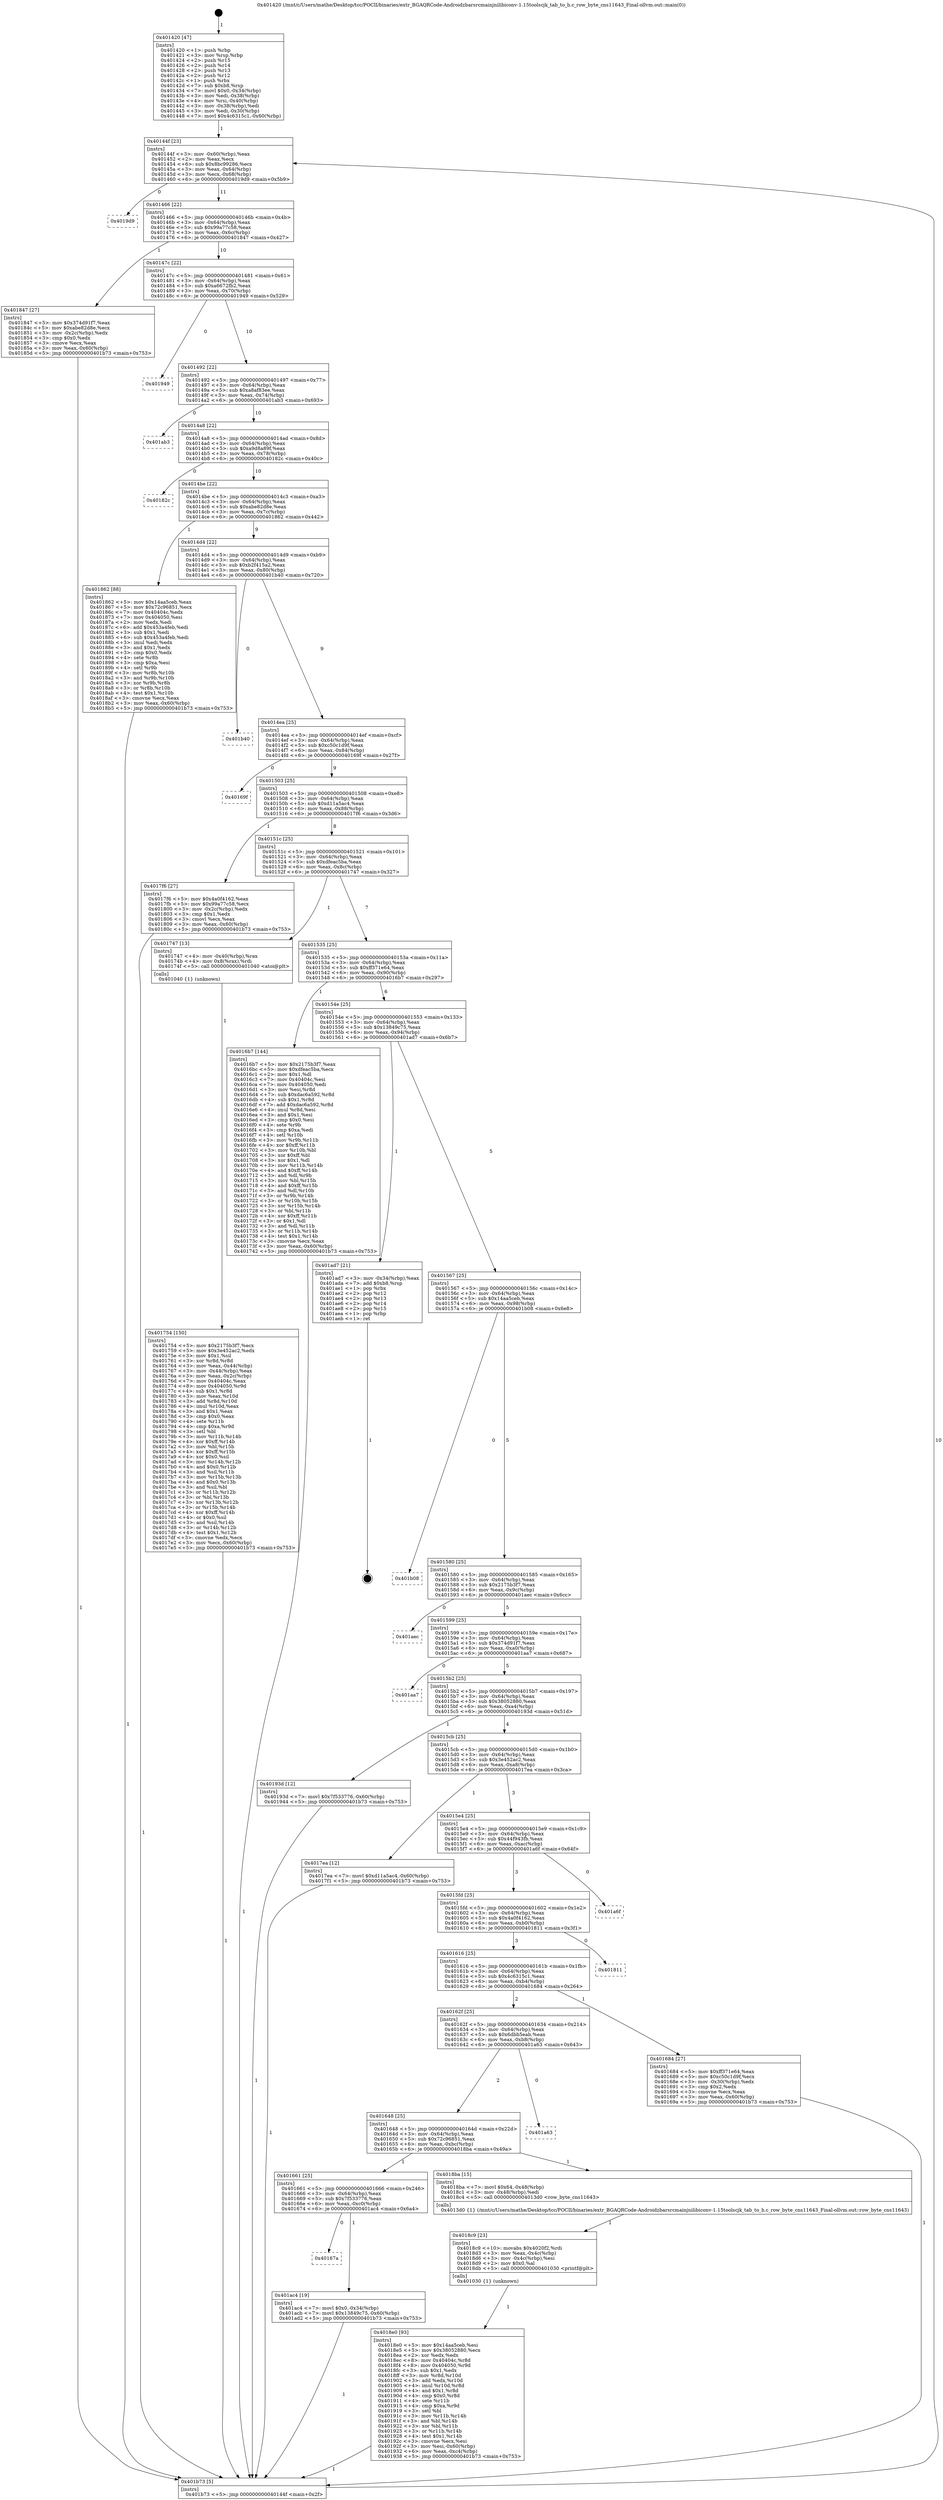 digraph "0x401420" {
  label = "0x401420 (/mnt/c/Users/mathe/Desktop/tcc/POCII/binaries/extr_BGAQRCode-Androidzbarsrcmainjnilibiconv-1.15toolscjk_tab_to_h.c_row_byte_cns11643_Final-ollvm.out::main(0))"
  labelloc = "t"
  node[shape=record]

  Entry [label="",width=0.3,height=0.3,shape=circle,fillcolor=black,style=filled]
  "0x40144f" [label="{
     0x40144f [23]\l
     | [instrs]\l
     &nbsp;&nbsp;0x40144f \<+3\>: mov -0x60(%rbp),%eax\l
     &nbsp;&nbsp;0x401452 \<+2\>: mov %eax,%ecx\l
     &nbsp;&nbsp;0x401454 \<+6\>: sub $0x8bc99286,%ecx\l
     &nbsp;&nbsp;0x40145a \<+3\>: mov %eax,-0x64(%rbp)\l
     &nbsp;&nbsp;0x40145d \<+3\>: mov %ecx,-0x68(%rbp)\l
     &nbsp;&nbsp;0x401460 \<+6\>: je 00000000004019d9 \<main+0x5b9\>\l
  }"]
  "0x4019d9" [label="{
     0x4019d9\l
  }", style=dashed]
  "0x401466" [label="{
     0x401466 [22]\l
     | [instrs]\l
     &nbsp;&nbsp;0x401466 \<+5\>: jmp 000000000040146b \<main+0x4b\>\l
     &nbsp;&nbsp;0x40146b \<+3\>: mov -0x64(%rbp),%eax\l
     &nbsp;&nbsp;0x40146e \<+5\>: sub $0x99a77c58,%eax\l
     &nbsp;&nbsp;0x401473 \<+3\>: mov %eax,-0x6c(%rbp)\l
     &nbsp;&nbsp;0x401476 \<+6\>: je 0000000000401847 \<main+0x427\>\l
  }"]
  Exit [label="",width=0.3,height=0.3,shape=circle,fillcolor=black,style=filled,peripheries=2]
  "0x401847" [label="{
     0x401847 [27]\l
     | [instrs]\l
     &nbsp;&nbsp;0x401847 \<+5\>: mov $0x374d91f7,%eax\l
     &nbsp;&nbsp;0x40184c \<+5\>: mov $0xabe82d8e,%ecx\l
     &nbsp;&nbsp;0x401851 \<+3\>: mov -0x2c(%rbp),%edx\l
     &nbsp;&nbsp;0x401854 \<+3\>: cmp $0x0,%edx\l
     &nbsp;&nbsp;0x401857 \<+3\>: cmove %ecx,%eax\l
     &nbsp;&nbsp;0x40185a \<+3\>: mov %eax,-0x60(%rbp)\l
     &nbsp;&nbsp;0x40185d \<+5\>: jmp 0000000000401b73 \<main+0x753\>\l
  }"]
  "0x40147c" [label="{
     0x40147c [22]\l
     | [instrs]\l
     &nbsp;&nbsp;0x40147c \<+5\>: jmp 0000000000401481 \<main+0x61\>\l
     &nbsp;&nbsp;0x401481 \<+3\>: mov -0x64(%rbp),%eax\l
     &nbsp;&nbsp;0x401484 \<+5\>: sub $0xa6672fb2,%eax\l
     &nbsp;&nbsp;0x401489 \<+3\>: mov %eax,-0x70(%rbp)\l
     &nbsp;&nbsp;0x40148c \<+6\>: je 0000000000401949 \<main+0x529\>\l
  }"]
  "0x40167a" [label="{
     0x40167a\l
  }", style=dashed]
  "0x401949" [label="{
     0x401949\l
  }", style=dashed]
  "0x401492" [label="{
     0x401492 [22]\l
     | [instrs]\l
     &nbsp;&nbsp;0x401492 \<+5\>: jmp 0000000000401497 \<main+0x77\>\l
     &nbsp;&nbsp;0x401497 \<+3\>: mov -0x64(%rbp),%eax\l
     &nbsp;&nbsp;0x40149a \<+5\>: sub $0xa8af83ee,%eax\l
     &nbsp;&nbsp;0x40149f \<+3\>: mov %eax,-0x74(%rbp)\l
     &nbsp;&nbsp;0x4014a2 \<+6\>: je 0000000000401ab3 \<main+0x693\>\l
  }"]
  "0x401ac4" [label="{
     0x401ac4 [19]\l
     | [instrs]\l
     &nbsp;&nbsp;0x401ac4 \<+7\>: movl $0x0,-0x34(%rbp)\l
     &nbsp;&nbsp;0x401acb \<+7\>: movl $0x13849c75,-0x60(%rbp)\l
     &nbsp;&nbsp;0x401ad2 \<+5\>: jmp 0000000000401b73 \<main+0x753\>\l
  }"]
  "0x401ab3" [label="{
     0x401ab3\l
  }", style=dashed]
  "0x4014a8" [label="{
     0x4014a8 [22]\l
     | [instrs]\l
     &nbsp;&nbsp;0x4014a8 \<+5\>: jmp 00000000004014ad \<main+0x8d\>\l
     &nbsp;&nbsp;0x4014ad \<+3\>: mov -0x64(%rbp),%eax\l
     &nbsp;&nbsp;0x4014b0 \<+5\>: sub $0xa9d8a89f,%eax\l
     &nbsp;&nbsp;0x4014b5 \<+3\>: mov %eax,-0x78(%rbp)\l
     &nbsp;&nbsp;0x4014b8 \<+6\>: je 000000000040182c \<main+0x40c\>\l
  }"]
  "0x4018e0" [label="{
     0x4018e0 [93]\l
     | [instrs]\l
     &nbsp;&nbsp;0x4018e0 \<+5\>: mov $0x14aa5ceb,%esi\l
     &nbsp;&nbsp;0x4018e5 \<+5\>: mov $0x38052880,%ecx\l
     &nbsp;&nbsp;0x4018ea \<+2\>: xor %edx,%edx\l
     &nbsp;&nbsp;0x4018ec \<+8\>: mov 0x40404c,%r8d\l
     &nbsp;&nbsp;0x4018f4 \<+8\>: mov 0x404050,%r9d\l
     &nbsp;&nbsp;0x4018fc \<+3\>: sub $0x1,%edx\l
     &nbsp;&nbsp;0x4018ff \<+3\>: mov %r8d,%r10d\l
     &nbsp;&nbsp;0x401902 \<+3\>: add %edx,%r10d\l
     &nbsp;&nbsp;0x401905 \<+4\>: imul %r10d,%r8d\l
     &nbsp;&nbsp;0x401909 \<+4\>: and $0x1,%r8d\l
     &nbsp;&nbsp;0x40190d \<+4\>: cmp $0x0,%r8d\l
     &nbsp;&nbsp;0x401911 \<+4\>: sete %r11b\l
     &nbsp;&nbsp;0x401915 \<+4\>: cmp $0xa,%r9d\l
     &nbsp;&nbsp;0x401919 \<+3\>: setl %bl\l
     &nbsp;&nbsp;0x40191c \<+3\>: mov %r11b,%r14b\l
     &nbsp;&nbsp;0x40191f \<+3\>: and %bl,%r14b\l
     &nbsp;&nbsp;0x401922 \<+3\>: xor %bl,%r11b\l
     &nbsp;&nbsp;0x401925 \<+3\>: or %r11b,%r14b\l
     &nbsp;&nbsp;0x401928 \<+4\>: test $0x1,%r14b\l
     &nbsp;&nbsp;0x40192c \<+3\>: cmovne %ecx,%esi\l
     &nbsp;&nbsp;0x40192f \<+3\>: mov %esi,-0x60(%rbp)\l
     &nbsp;&nbsp;0x401932 \<+6\>: mov %eax,-0xc4(%rbp)\l
     &nbsp;&nbsp;0x401938 \<+5\>: jmp 0000000000401b73 \<main+0x753\>\l
  }"]
  "0x40182c" [label="{
     0x40182c\l
  }", style=dashed]
  "0x4014be" [label="{
     0x4014be [22]\l
     | [instrs]\l
     &nbsp;&nbsp;0x4014be \<+5\>: jmp 00000000004014c3 \<main+0xa3\>\l
     &nbsp;&nbsp;0x4014c3 \<+3\>: mov -0x64(%rbp),%eax\l
     &nbsp;&nbsp;0x4014c6 \<+5\>: sub $0xabe82d8e,%eax\l
     &nbsp;&nbsp;0x4014cb \<+3\>: mov %eax,-0x7c(%rbp)\l
     &nbsp;&nbsp;0x4014ce \<+6\>: je 0000000000401862 \<main+0x442\>\l
  }"]
  "0x4018c9" [label="{
     0x4018c9 [23]\l
     | [instrs]\l
     &nbsp;&nbsp;0x4018c9 \<+10\>: movabs $0x4020f2,%rdi\l
     &nbsp;&nbsp;0x4018d3 \<+3\>: mov %eax,-0x4c(%rbp)\l
     &nbsp;&nbsp;0x4018d6 \<+3\>: mov -0x4c(%rbp),%esi\l
     &nbsp;&nbsp;0x4018d9 \<+2\>: mov $0x0,%al\l
     &nbsp;&nbsp;0x4018db \<+5\>: call 0000000000401030 \<printf@plt\>\l
     | [calls]\l
     &nbsp;&nbsp;0x401030 \{1\} (unknown)\l
  }"]
  "0x401862" [label="{
     0x401862 [88]\l
     | [instrs]\l
     &nbsp;&nbsp;0x401862 \<+5\>: mov $0x14aa5ceb,%eax\l
     &nbsp;&nbsp;0x401867 \<+5\>: mov $0x72c96851,%ecx\l
     &nbsp;&nbsp;0x40186c \<+7\>: mov 0x40404c,%edx\l
     &nbsp;&nbsp;0x401873 \<+7\>: mov 0x404050,%esi\l
     &nbsp;&nbsp;0x40187a \<+2\>: mov %edx,%edi\l
     &nbsp;&nbsp;0x40187c \<+6\>: add $0x453a4feb,%edi\l
     &nbsp;&nbsp;0x401882 \<+3\>: sub $0x1,%edi\l
     &nbsp;&nbsp;0x401885 \<+6\>: sub $0x453a4feb,%edi\l
     &nbsp;&nbsp;0x40188b \<+3\>: imul %edi,%edx\l
     &nbsp;&nbsp;0x40188e \<+3\>: and $0x1,%edx\l
     &nbsp;&nbsp;0x401891 \<+3\>: cmp $0x0,%edx\l
     &nbsp;&nbsp;0x401894 \<+4\>: sete %r8b\l
     &nbsp;&nbsp;0x401898 \<+3\>: cmp $0xa,%esi\l
     &nbsp;&nbsp;0x40189b \<+4\>: setl %r9b\l
     &nbsp;&nbsp;0x40189f \<+3\>: mov %r8b,%r10b\l
     &nbsp;&nbsp;0x4018a2 \<+3\>: and %r9b,%r10b\l
     &nbsp;&nbsp;0x4018a5 \<+3\>: xor %r9b,%r8b\l
     &nbsp;&nbsp;0x4018a8 \<+3\>: or %r8b,%r10b\l
     &nbsp;&nbsp;0x4018ab \<+4\>: test $0x1,%r10b\l
     &nbsp;&nbsp;0x4018af \<+3\>: cmovne %ecx,%eax\l
     &nbsp;&nbsp;0x4018b2 \<+3\>: mov %eax,-0x60(%rbp)\l
     &nbsp;&nbsp;0x4018b5 \<+5\>: jmp 0000000000401b73 \<main+0x753\>\l
  }"]
  "0x4014d4" [label="{
     0x4014d4 [22]\l
     | [instrs]\l
     &nbsp;&nbsp;0x4014d4 \<+5\>: jmp 00000000004014d9 \<main+0xb9\>\l
     &nbsp;&nbsp;0x4014d9 \<+3\>: mov -0x64(%rbp),%eax\l
     &nbsp;&nbsp;0x4014dc \<+5\>: sub $0xb2f415a2,%eax\l
     &nbsp;&nbsp;0x4014e1 \<+3\>: mov %eax,-0x80(%rbp)\l
     &nbsp;&nbsp;0x4014e4 \<+6\>: je 0000000000401b40 \<main+0x720\>\l
  }"]
  "0x401661" [label="{
     0x401661 [25]\l
     | [instrs]\l
     &nbsp;&nbsp;0x401661 \<+5\>: jmp 0000000000401666 \<main+0x246\>\l
     &nbsp;&nbsp;0x401666 \<+3\>: mov -0x64(%rbp),%eax\l
     &nbsp;&nbsp;0x401669 \<+5\>: sub $0x7f533776,%eax\l
     &nbsp;&nbsp;0x40166e \<+6\>: mov %eax,-0xc0(%rbp)\l
     &nbsp;&nbsp;0x401674 \<+6\>: je 0000000000401ac4 \<main+0x6a4\>\l
  }"]
  "0x401b40" [label="{
     0x401b40\l
  }", style=dashed]
  "0x4014ea" [label="{
     0x4014ea [25]\l
     | [instrs]\l
     &nbsp;&nbsp;0x4014ea \<+5\>: jmp 00000000004014ef \<main+0xcf\>\l
     &nbsp;&nbsp;0x4014ef \<+3\>: mov -0x64(%rbp),%eax\l
     &nbsp;&nbsp;0x4014f2 \<+5\>: sub $0xc50c1d9f,%eax\l
     &nbsp;&nbsp;0x4014f7 \<+6\>: mov %eax,-0x84(%rbp)\l
     &nbsp;&nbsp;0x4014fd \<+6\>: je 000000000040169f \<main+0x27f\>\l
  }"]
  "0x4018ba" [label="{
     0x4018ba [15]\l
     | [instrs]\l
     &nbsp;&nbsp;0x4018ba \<+7\>: movl $0x64,-0x48(%rbp)\l
     &nbsp;&nbsp;0x4018c1 \<+3\>: mov -0x48(%rbp),%edi\l
     &nbsp;&nbsp;0x4018c4 \<+5\>: call 00000000004013d0 \<row_byte_cns11643\>\l
     | [calls]\l
     &nbsp;&nbsp;0x4013d0 \{1\} (/mnt/c/Users/mathe/Desktop/tcc/POCII/binaries/extr_BGAQRCode-Androidzbarsrcmainjnilibiconv-1.15toolscjk_tab_to_h.c_row_byte_cns11643_Final-ollvm.out::row_byte_cns11643)\l
  }"]
  "0x40169f" [label="{
     0x40169f\l
  }", style=dashed]
  "0x401503" [label="{
     0x401503 [25]\l
     | [instrs]\l
     &nbsp;&nbsp;0x401503 \<+5\>: jmp 0000000000401508 \<main+0xe8\>\l
     &nbsp;&nbsp;0x401508 \<+3\>: mov -0x64(%rbp),%eax\l
     &nbsp;&nbsp;0x40150b \<+5\>: sub $0xd11a5ac4,%eax\l
     &nbsp;&nbsp;0x401510 \<+6\>: mov %eax,-0x88(%rbp)\l
     &nbsp;&nbsp;0x401516 \<+6\>: je 00000000004017f6 \<main+0x3d6\>\l
  }"]
  "0x401648" [label="{
     0x401648 [25]\l
     | [instrs]\l
     &nbsp;&nbsp;0x401648 \<+5\>: jmp 000000000040164d \<main+0x22d\>\l
     &nbsp;&nbsp;0x40164d \<+3\>: mov -0x64(%rbp),%eax\l
     &nbsp;&nbsp;0x401650 \<+5\>: sub $0x72c96851,%eax\l
     &nbsp;&nbsp;0x401655 \<+6\>: mov %eax,-0xbc(%rbp)\l
     &nbsp;&nbsp;0x40165b \<+6\>: je 00000000004018ba \<main+0x49a\>\l
  }"]
  "0x4017f6" [label="{
     0x4017f6 [27]\l
     | [instrs]\l
     &nbsp;&nbsp;0x4017f6 \<+5\>: mov $0x4a0f4162,%eax\l
     &nbsp;&nbsp;0x4017fb \<+5\>: mov $0x99a77c58,%ecx\l
     &nbsp;&nbsp;0x401800 \<+3\>: mov -0x2c(%rbp),%edx\l
     &nbsp;&nbsp;0x401803 \<+3\>: cmp $0x1,%edx\l
     &nbsp;&nbsp;0x401806 \<+3\>: cmovl %ecx,%eax\l
     &nbsp;&nbsp;0x401809 \<+3\>: mov %eax,-0x60(%rbp)\l
     &nbsp;&nbsp;0x40180c \<+5\>: jmp 0000000000401b73 \<main+0x753\>\l
  }"]
  "0x40151c" [label="{
     0x40151c [25]\l
     | [instrs]\l
     &nbsp;&nbsp;0x40151c \<+5\>: jmp 0000000000401521 \<main+0x101\>\l
     &nbsp;&nbsp;0x401521 \<+3\>: mov -0x64(%rbp),%eax\l
     &nbsp;&nbsp;0x401524 \<+5\>: sub $0xdfeac5ba,%eax\l
     &nbsp;&nbsp;0x401529 \<+6\>: mov %eax,-0x8c(%rbp)\l
     &nbsp;&nbsp;0x40152f \<+6\>: je 0000000000401747 \<main+0x327\>\l
  }"]
  "0x401a63" [label="{
     0x401a63\l
  }", style=dashed]
  "0x401747" [label="{
     0x401747 [13]\l
     | [instrs]\l
     &nbsp;&nbsp;0x401747 \<+4\>: mov -0x40(%rbp),%rax\l
     &nbsp;&nbsp;0x40174b \<+4\>: mov 0x8(%rax),%rdi\l
     &nbsp;&nbsp;0x40174f \<+5\>: call 0000000000401040 \<atoi@plt\>\l
     | [calls]\l
     &nbsp;&nbsp;0x401040 \{1\} (unknown)\l
  }"]
  "0x401535" [label="{
     0x401535 [25]\l
     | [instrs]\l
     &nbsp;&nbsp;0x401535 \<+5\>: jmp 000000000040153a \<main+0x11a\>\l
     &nbsp;&nbsp;0x40153a \<+3\>: mov -0x64(%rbp),%eax\l
     &nbsp;&nbsp;0x40153d \<+5\>: sub $0xff371e64,%eax\l
     &nbsp;&nbsp;0x401542 \<+6\>: mov %eax,-0x90(%rbp)\l
     &nbsp;&nbsp;0x401548 \<+6\>: je 00000000004016b7 \<main+0x297\>\l
  }"]
  "0x401754" [label="{
     0x401754 [150]\l
     | [instrs]\l
     &nbsp;&nbsp;0x401754 \<+5\>: mov $0x2175b3f7,%ecx\l
     &nbsp;&nbsp;0x401759 \<+5\>: mov $0x3e452ac2,%edx\l
     &nbsp;&nbsp;0x40175e \<+3\>: mov $0x1,%sil\l
     &nbsp;&nbsp;0x401761 \<+3\>: xor %r8d,%r8d\l
     &nbsp;&nbsp;0x401764 \<+3\>: mov %eax,-0x44(%rbp)\l
     &nbsp;&nbsp;0x401767 \<+3\>: mov -0x44(%rbp),%eax\l
     &nbsp;&nbsp;0x40176a \<+3\>: mov %eax,-0x2c(%rbp)\l
     &nbsp;&nbsp;0x40176d \<+7\>: mov 0x40404c,%eax\l
     &nbsp;&nbsp;0x401774 \<+8\>: mov 0x404050,%r9d\l
     &nbsp;&nbsp;0x40177c \<+4\>: sub $0x1,%r8d\l
     &nbsp;&nbsp;0x401780 \<+3\>: mov %eax,%r10d\l
     &nbsp;&nbsp;0x401783 \<+3\>: add %r8d,%r10d\l
     &nbsp;&nbsp;0x401786 \<+4\>: imul %r10d,%eax\l
     &nbsp;&nbsp;0x40178a \<+3\>: and $0x1,%eax\l
     &nbsp;&nbsp;0x40178d \<+3\>: cmp $0x0,%eax\l
     &nbsp;&nbsp;0x401790 \<+4\>: sete %r11b\l
     &nbsp;&nbsp;0x401794 \<+4\>: cmp $0xa,%r9d\l
     &nbsp;&nbsp;0x401798 \<+3\>: setl %bl\l
     &nbsp;&nbsp;0x40179b \<+3\>: mov %r11b,%r14b\l
     &nbsp;&nbsp;0x40179e \<+4\>: xor $0xff,%r14b\l
     &nbsp;&nbsp;0x4017a2 \<+3\>: mov %bl,%r15b\l
     &nbsp;&nbsp;0x4017a5 \<+4\>: xor $0xff,%r15b\l
     &nbsp;&nbsp;0x4017a9 \<+4\>: xor $0x0,%sil\l
     &nbsp;&nbsp;0x4017ad \<+3\>: mov %r14b,%r12b\l
     &nbsp;&nbsp;0x4017b0 \<+4\>: and $0x0,%r12b\l
     &nbsp;&nbsp;0x4017b4 \<+3\>: and %sil,%r11b\l
     &nbsp;&nbsp;0x4017b7 \<+3\>: mov %r15b,%r13b\l
     &nbsp;&nbsp;0x4017ba \<+4\>: and $0x0,%r13b\l
     &nbsp;&nbsp;0x4017be \<+3\>: and %sil,%bl\l
     &nbsp;&nbsp;0x4017c1 \<+3\>: or %r11b,%r12b\l
     &nbsp;&nbsp;0x4017c4 \<+3\>: or %bl,%r13b\l
     &nbsp;&nbsp;0x4017c7 \<+3\>: xor %r13b,%r12b\l
     &nbsp;&nbsp;0x4017ca \<+3\>: or %r15b,%r14b\l
     &nbsp;&nbsp;0x4017cd \<+4\>: xor $0xff,%r14b\l
     &nbsp;&nbsp;0x4017d1 \<+4\>: or $0x0,%sil\l
     &nbsp;&nbsp;0x4017d5 \<+3\>: and %sil,%r14b\l
     &nbsp;&nbsp;0x4017d8 \<+3\>: or %r14b,%r12b\l
     &nbsp;&nbsp;0x4017db \<+4\>: test $0x1,%r12b\l
     &nbsp;&nbsp;0x4017df \<+3\>: cmovne %edx,%ecx\l
     &nbsp;&nbsp;0x4017e2 \<+3\>: mov %ecx,-0x60(%rbp)\l
     &nbsp;&nbsp;0x4017e5 \<+5\>: jmp 0000000000401b73 \<main+0x753\>\l
  }"]
  "0x4016b7" [label="{
     0x4016b7 [144]\l
     | [instrs]\l
     &nbsp;&nbsp;0x4016b7 \<+5\>: mov $0x2175b3f7,%eax\l
     &nbsp;&nbsp;0x4016bc \<+5\>: mov $0xdfeac5ba,%ecx\l
     &nbsp;&nbsp;0x4016c1 \<+2\>: mov $0x1,%dl\l
     &nbsp;&nbsp;0x4016c3 \<+7\>: mov 0x40404c,%esi\l
     &nbsp;&nbsp;0x4016ca \<+7\>: mov 0x404050,%edi\l
     &nbsp;&nbsp;0x4016d1 \<+3\>: mov %esi,%r8d\l
     &nbsp;&nbsp;0x4016d4 \<+7\>: sub $0xdac6a592,%r8d\l
     &nbsp;&nbsp;0x4016db \<+4\>: sub $0x1,%r8d\l
     &nbsp;&nbsp;0x4016df \<+7\>: add $0xdac6a592,%r8d\l
     &nbsp;&nbsp;0x4016e6 \<+4\>: imul %r8d,%esi\l
     &nbsp;&nbsp;0x4016ea \<+3\>: and $0x1,%esi\l
     &nbsp;&nbsp;0x4016ed \<+3\>: cmp $0x0,%esi\l
     &nbsp;&nbsp;0x4016f0 \<+4\>: sete %r9b\l
     &nbsp;&nbsp;0x4016f4 \<+3\>: cmp $0xa,%edi\l
     &nbsp;&nbsp;0x4016f7 \<+4\>: setl %r10b\l
     &nbsp;&nbsp;0x4016fb \<+3\>: mov %r9b,%r11b\l
     &nbsp;&nbsp;0x4016fe \<+4\>: xor $0xff,%r11b\l
     &nbsp;&nbsp;0x401702 \<+3\>: mov %r10b,%bl\l
     &nbsp;&nbsp;0x401705 \<+3\>: xor $0xff,%bl\l
     &nbsp;&nbsp;0x401708 \<+3\>: xor $0x1,%dl\l
     &nbsp;&nbsp;0x40170b \<+3\>: mov %r11b,%r14b\l
     &nbsp;&nbsp;0x40170e \<+4\>: and $0xff,%r14b\l
     &nbsp;&nbsp;0x401712 \<+3\>: and %dl,%r9b\l
     &nbsp;&nbsp;0x401715 \<+3\>: mov %bl,%r15b\l
     &nbsp;&nbsp;0x401718 \<+4\>: and $0xff,%r15b\l
     &nbsp;&nbsp;0x40171c \<+3\>: and %dl,%r10b\l
     &nbsp;&nbsp;0x40171f \<+3\>: or %r9b,%r14b\l
     &nbsp;&nbsp;0x401722 \<+3\>: or %r10b,%r15b\l
     &nbsp;&nbsp;0x401725 \<+3\>: xor %r15b,%r14b\l
     &nbsp;&nbsp;0x401728 \<+3\>: or %bl,%r11b\l
     &nbsp;&nbsp;0x40172b \<+4\>: xor $0xff,%r11b\l
     &nbsp;&nbsp;0x40172f \<+3\>: or $0x1,%dl\l
     &nbsp;&nbsp;0x401732 \<+3\>: and %dl,%r11b\l
     &nbsp;&nbsp;0x401735 \<+3\>: or %r11b,%r14b\l
     &nbsp;&nbsp;0x401738 \<+4\>: test $0x1,%r14b\l
     &nbsp;&nbsp;0x40173c \<+3\>: cmovne %ecx,%eax\l
     &nbsp;&nbsp;0x40173f \<+3\>: mov %eax,-0x60(%rbp)\l
     &nbsp;&nbsp;0x401742 \<+5\>: jmp 0000000000401b73 \<main+0x753\>\l
  }"]
  "0x40154e" [label="{
     0x40154e [25]\l
     | [instrs]\l
     &nbsp;&nbsp;0x40154e \<+5\>: jmp 0000000000401553 \<main+0x133\>\l
     &nbsp;&nbsp;0x401553 \<+3\>: mov -0x64(%rbp),%eax\l
     &nbsp;&nbsp;0x401556 \<+5\>: sub $0x13849c75,%eax\l
     &nbsp;&nbsp;0x40155b \<+6\>: mov %eax,-0x94(%rbp)\l
     &nbsp;&nbsp;0x401561 \<+6\>: je 0000000000401ad7 \<main+0x6b7\>\l
  }"]
  "0x401420" [label="{
     0x401420 [47]\l
     | [instrs]\l
     &nbsp;&nbsp;0x401420 \<+1\>: push %rbp\l
     &nbsp;&nbsp;0x401421 \<+3\>: mov %rsp,%rbp\l
     &nbsp;&nbsp;0x401424 \<+2\>: push %r15\l
     &nbsp;&nbsp;0x401426 \<+2\>: push %r14\l
     &nbsp;&nbsp;0x401428 \<+2\>: push %r13\l
     &nbsp;&nbsp;0x40142a \<+2\>: push %r12\l
     &nbsp;&nbsp;0x40142c \<+1\>: push %rbx\l
     &nbsp;&nbsp;0x40142d \<+7\>: sub $0xb8,%rsp\l
     &nbsp;&nbsp;0x401434 \<+7\>: movl $0x0,-0x34(%rbp)\l
     &nbsp;&nbsp;0x40143b \<+3\>: mov %edi,-0x38(%rbp)\l
     &nbsp;&nbsp;0x40143e \<+4\>: mov %rsi,-0x40(%rbp)\l
     &nbsp;&nbsp;0x401442 \<+3\>: mov -0x38(%rbp),%edi\l
     &nbsp;&nbsp;0x401445 \<+3\>: mov %edi,-0x30(%rbp)\l
     &nbsp;&nbsp;0x401448 \<+7\>: movl $0x4c6315c1,-0x60(%rbp)\l
  }"]
  "0x401ad7" [label="{
     0x401ad7 [21]\l
     | [instrs]\l
     &nbsp;&nbsp;0x401ad7 \<+3\>: mov -0x34(%rbp),%eax\l
     &nbsp;&nbsp;0x401ada \<+7\>: add $0xb8,%rsp\l
     &nbsp;&nbsp;0x401ae1 \<+1\>: pop %rbx\l
     &nbsp;&nbsp;0x401ae2 \<+2\>: pop %r12\l
     &nbsp;&nbsp;0x401ae4 \<+2\>: pop %r13\l
     &nbsp;&nbsp;0x401ae6 \<+2\>: pop %r14\l
     &nbsp;&nbsp;0x401ae8 \<+2\>: pop %r15\l
     &nbsp;&nbsp;0x401aea \<+1\>: pop %rbp\l
     &nbsp;&nbsp;0x401aeb \<+1\>: ret\l
  }"]
  "0x401567" [label="{
     0x401567 [25]\l
     | [instrs]\l
     &nbsp;&nbsp;0x401567 \<+5\>: jmp 000000000040156c \<main+0x14c\>\l
     &nbsp;&nbsp;0x40156c \<+3\>: mov -0x64(%rbp),%eax\l
     &nbsp;&nbsp;0x40156f \<+5\>: sub $0x14aa5ceb,%eax\l
     &nbsp;&nbsp;0x401574 \<+6\>: mov %eax,-0x98(%rbp)\l
     &nbsp;&nbsp;0x40157a \<+6\>: je 0000000000401b08 \<main+0x6e8\>\l
  }"]
  "0x401b73" [label="{
     0x401b73 [5]\l
     | [instrs]\l
     &nbsp;&nbsp;0x401b73 \<+5\>: jmp 000000000040144f \<main+0x2f\>\l
  }"]
  "0x401b08" [label="{
     0x401b08\l
  }", style=dashed]
  "0x401580" [label="{
     0x401580 [25]\l
     | [instrs]\l
     &nbsp;&nbsp;0x401580 \<+5\>: jmp 0000000000401585 \<main+0x165\>\l
     &nbsp;&nbsp;0x401585 \<+3\>: mov -0x64(%rbp),%eax\l
     &nbsp;&nbsp;0x401588 \<+5\>: sub $0x2175b3f7,%eax\l
     &nbsp;&nbsp;0x40158d \<+6\>: mov %eax,-0x9c(%rbp)\l
     &nbsp;&nbsp;0x401593 \<+6\>: je 0000000000401aec \<main+0x6cc\>\l
  }"]
  "0x40162f" [label="{
     0x40162f [25]\l
     | [instrs]\l
     &nbsp;&nbsp;0x40162f \<+5\>: jmp 0000000000401634 \<main+0x214\>\l
     &nbsp;&nbsp;0x401634 \<+3\>: mov -0x64(%rbp),%eax\l
     &nbsp;&nbsp;0x401637 \<+5\>: sub $0x6dbb5eab,%eax\l
     &nbsp;&nbsp;0x40163c \<+6\>: mov %eax,-0xb8(%rbp)\l
     &nbsp;&nbsp;0x401642 \<+6\>: je 0000000000401a63 \<main+0x643\>\l
  }"]
  "0x401aec" [label="{
     0x401aec\l
  }", style=dashed]
  "0x401599" [label="{
     0x401599 [25]\l
     | [instrs]\l
     &nbsp;&nbsp;0x401599 \<+5\>: jmp 000000000040159e \<main+0x17e\>\l
     &nbsp;&nbsp;0x40159e \<+3\>: mov -0x64(%rbp),%eax\l
     &nbsp;&nbsp;0x4015a1 \<+5\>: sub $0x374d91f7,%eax\l
     &nbsp;&nbsp;0x4015a6 \<+6\>: mov %eax,-0xa0(%rbp)\l
     &nbsp;&nbsp;0x4015ac \<+6\>: je 0000000000401aa7 \<main+0x687\>\l
  }"]
  "0x401684" [label="{
     0x401684 [27]\l
     | [instrs]\l
     &nbsp;&nbsp;0x401684 \<+5\>: mov $0xff371e64,%eax\l
     &nbsp;&nbsp;0x401689 \<+5\>: mov $0xc50c1d9f,%ecx\l
     &nbsp;&nbsp;0x40168e \<+3\>: mov -0x30(%rbp),%edx\l
     &nbsp;&nbsp;0x401691 \<+3\>: cmp $0x2,%edx\l
     &nbsp;&nbsp;0x401694 \<+3\>: cmovne %ecx,%eax\l
     &nbsp;&nbsp;0x401697 \<+3\>: mov %eax,-0x60(%rbp)\l
     &nbsp;&nbsp;0x40169a \<+5\>: jmp 0000000000401b73 \<main+0x753\>\l
  }"]
  "0x401aa7" [label="{
     0x401aa7\l
  }", style=dashed]
  "0x4015b2" [label="{
     0x4015b2 [25]\l
     | [instrs]\l
     &nbsp;&nbsp;0x4015b2 \<+5\>: jmp 00000000004015b7 \<main+0x197\>\l
     &nbsp;&nbsp;0x4015b7 \<+3\>: mov -0x64(%rbp),%eax\l
     &nbsp;&nbsp;0x4015ba \<+5\>: sub $0x38052880,%eax\l
     &nbsp;&nbsp;0x4015bf \<+6\>: mov %eax,-0xa4(%rbp)\l
     &nbsp;&nbsp;0x4015c5 \<+6\>: je 000000000040193d \<main+0x51d\>\l
  }"]
  "0x401616" [label="{
     0x401616 [25]\l
     | [instrs]\l
     &nbsp;&nbsp;0x401616 \<+5\>: jmp 000000000040161b \<main+0x1fb\>\l
     &nbsp;&nbsp;0x40161b \<+3\>: mov -0x64(%rbp),%eax\l
     &nbsp;&nbsp;0x40161e \<+5\>: sub $0x4c6315c1,%eax\l
     &nbsp;&nbsp;0x401623 \<+6\>: mov %eax,-0xb4(%rbp)\l
     &nbsp;&nbsp;0x401629 \<+6\>: je 0000000000401684 \<main+0x264\>\l
  }"]
  "0x40193d" [label="{
     0x40193d [12]\l
     | [instrs]\l
     &nbsp;&nbsp;0x40193d \<+7\>: movl $0x7f533776,-0x60(%rbp)\l
     &nbsp;&nbsp;0x401944 \<+5\>: jmp 0000000000401b73 \<main+0x753\>\l
  }"]
  "0x4015cb" [label="{
     0x4015cb [25]\l
     | [instrs]\l
     &nbsp;&nbsp;0x4015cb \<+5\>: jmp 00000000004015d0 \<main+0x1b0\>\l
     &nbsp;&nbsp;0x4015d0 \<+3\>: mov -0x64(%rbp),%eax\l
     &nbsp;&nbsp;0x4015d3 \<+5\>: sub $0x3e452ac2,%eax\l
     &nbsp;&nbsp;0x4015d8 \<+6\>: mov %eax,-0xa8(%rbp)\l
     &nbsp;&nbsp;0x4015de \<+6\>: je 00000000004017ea \<main+0x3ca\>\l
  }"]
  "0x401811" [label="{
     0x401811\l
  }", style=dashed]
  "0x4017ea" [label="{
     0x4017ea [12]\l
     | [instrs]\l
     &nbsp;&nbsp;0x4017ea \<+7\>: movl $0xd11a5ac4,-0x60(%rbp)\l
     &nbsp;&nbsp;0x4017f1 \<+5\>: jmp 0000000000401b73 \<main+0x753\>\l
  }"]
  "0x4015e4" [label="{
     0x4015e4 [25]\l
     | [instrs]\l
     &nbsp;&nbsp;0x4015e4 \<+5\>: jmp 00000000004015e9 \<main+0x1c9\>\l
     &nbsp;&nbsp;0x4015e9 \<+3\>: mov -0x64(%rbp),%eax\l
     &nbsp;&nbsp;0x4015ec \<+5\>: sub $0x44f943fb,%eax\l
     &nbsp;&nbsp;0x4015f1 \<+6\>: mov %eax,-0xac(%rbp)\l
     &nbsp;&nbsp;0x4015f7 \<+6\>: je 0000000000401a6f \<main+0x64f\>\l
  }"]
  "0x4015fd" [label="{
     0x4015fd [25]\l
     | [instrs]\l
     &nbsp;&nbsp;0x4015fd \<+5\>: jmp 0000000000401602 \<main+0x1e2\>\l
     &nbsp;&nbsp;0x401602 \<+3\>: mov -0x64(%rbp),%eax\l
     &nbsp;&nbsp;0x401605 \<+5\>: sub $0x4a0f4162,%eax\l
     &nbsp;&nbsp;0x40160a \<+6\>: mov %eax,-0xb0(%rbp)\l
     &nbsp;&nbsp;0x401610 \<+6\>: je 0000000000401811 \<main+0x3f1\>\l
  }"]
  "0x401a6f" [label="{
     0x401a6f\l
  }", style=dashed]
  Entry -> "0x401420" [label=" 1"]
  "0x40144f" -> "0x4019d9" [label=" 0"]
  "0x40144f" -> "0x401466" [label=" 11"]
  "0x401ad7" -> Exit [label=" 1"]
  "0x401466" -> "0x401847" [label=" 1"]
  "0x401466" -> "0x40147c" [label=" 10"]
  "0x401ac4" -> "0x401b73" [label=" 1"]
  "0x40147c" -> "0x401949" [label=" 0"]
  "0x40147c" -> "0x401492" [label=" 10"]
  "0x401661" -> "0x40167a" [label=" 0"]
  "0x401492" -> "0x401ab3" [label=" 0"]
  "0x401492" -> "0x4014a8" [label=" 10"]
  "0x401661" -> "0x401ac4" [label=" 1"]
  "0x4014a8" -> "0x40182c" [label=" 0"]
  "0x4014a8" -> "0x4014be" [label=" 10"]
  "0x40193d" -> "0x401b73" [label=" 1"]
  "0x4014be" -> "0x401862" [label=" 1"]
  "0x4014be" -> "0x4014d4" [label=" 9"]
  "0x4018e0" -> "0x401b73" [label=" 1"]
  "0x4014d4" -> "0x401b40" [label=" 0"]
  "0x4014d4" -> "0x4014ea" [label=" 9"]
  "0x4018c9" -> "0x4018e0" [label=" 1"]
  "0x4014ea" -> "0x40169f" [label=" 0"]
  "0x4014ea" -> "0x401503" [label=" 9"]
  "0x4018ba" -> "0x4018c9" [label=" 1"]
  "0x401503" -> "0x4017f6" [label=" 1"]
  "0x401503" -> "0x40151c" [label=" 8"]
  "0x401648" -> "0x4018ba" [label=" 1"]
  "0x40151c" -> "0x401747" [label=" 1"]
  "0x40151c" -> "0x401535" [label=" 7"]
  "0x401648" -> "0x401661" [label=" 1"]
  "0x401535" -> "0x4016b7" [label=" 1"]
  "0x401535" -> "0x40154e" [label=" 6"]
  "0x40162f" -> "0x401a63" [label=" 0"]
  "0x40154e" -> "0x401ad7" [label=" 1"]
  "0x40154e" -> "0x401567" [label=" 5"]
  "0x40162f" -> "0x401648" [label=" 2"]
  "0x401567" -> "0x401b08" [label=" 0"]
  "0x401567" -> "0x401580" [label=" 5"]
  "0x401862" -> "0x401b73" [label=" 1"]
  "0x401580" -> "0x401aec" [label=" 0"]
  "0x401580" -> "0x401599" [label=" 5"]
  "0x401847" -> "0x401b73" [label=" 1"]
  "0x401599" -> "0x401aa7" [label=" 0"]
  "0x401599" -> "0x4015b2" [label=" 5"]
  "0x4017f6" -> "0x401b73" [label=" 1"]
  "0x4015b2" -> "0x40193d" [label=" 1"]
  "0x4015b2" -> "0x4015cb" [label=" 4"]
  "0x401754" -> "0x401b73" [label=" 1"]
  "0x4015cb" -> "0x4017ea" [label=" 1"]
  "0x4015cb" -> "0x4015e4" [label=" 3"]
  "0x401747" -> "0x401754" [label=" 1"]
  "0x4015e4" -> "0x401a6f" [label=" 0"]
  "0x4015e4" -> "0x4015fd" [label=" 3"]
  "0x4016b7" -> "0x401b73" [label=" 1"]
  "0x4015fd" -> "0x401811" [label=" 0"]
  "0x4015fd" -> "0x401616" [label=" 3"]
  "0x4017ea" -> "0x401b73" [label=" 1"]
  "0x401616" -> "0x401684" [label=" 1"]
  "0x401616" -> "0x40162f" [label=" 2"]
  "0x401684" -> "0x401b73" [label=" 1"]
  "0x401420" -> "0x40144f" [label=" 1"]
  "0x401b73" -> "0x40144f" [label=" 10"]
}
